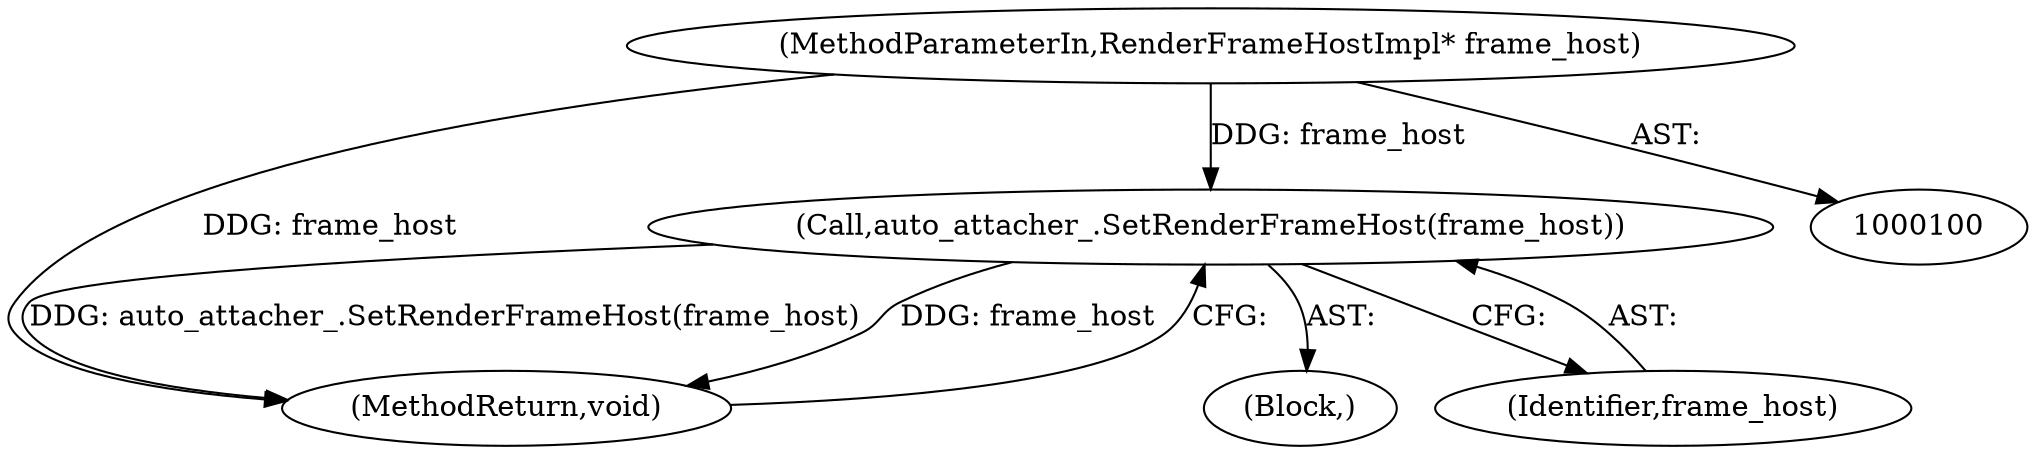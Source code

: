 digraph "0_Chrome_3c8e4852477d5b1e2da877808c998dc57db9460f_39@pointer" {
"1000104" [label="(Call,auto_attacher_.SetRenderFrameHost(frame_host))"];
"1000102" [label="(MethodParameterIn,RenderFrameHostImpl* frame_host)"];
"1000106" [label="(MethodReturn,void)"];
"1000103" [label="(Block,)"];
"1000102" [label="(MethodParameterIn,RenderFrameHostImpl* frame_host)"];
"1000105" [label="(Identifier,frame_host)"];
"1000104" [label="(Call,auto_attacher_.SetRenderFrameHost(frame_host))"];
"1000104" -> "1000103"  [label="AST: "];
"1000104" -> "1000105"  [label="CFG: "];
"1000105" -> "1000104"  [label="AST: "];
"1000106" -> "1000104"  [label="CFG: "];
"1000104" -> "1000106"  [label="DDG: auto_attacher_.SetRenderFrameHost(frame_host)"];
"1000104" -> "1000106"  [label="DDG: frame_host"];
"1000102" -> "1000104"  [label="DDG: frame_host"];
"1000102" -> "1000100"  [label="AST: "];
"1000102" -> "1000106"  [label="DDG: frame_host"];
}
